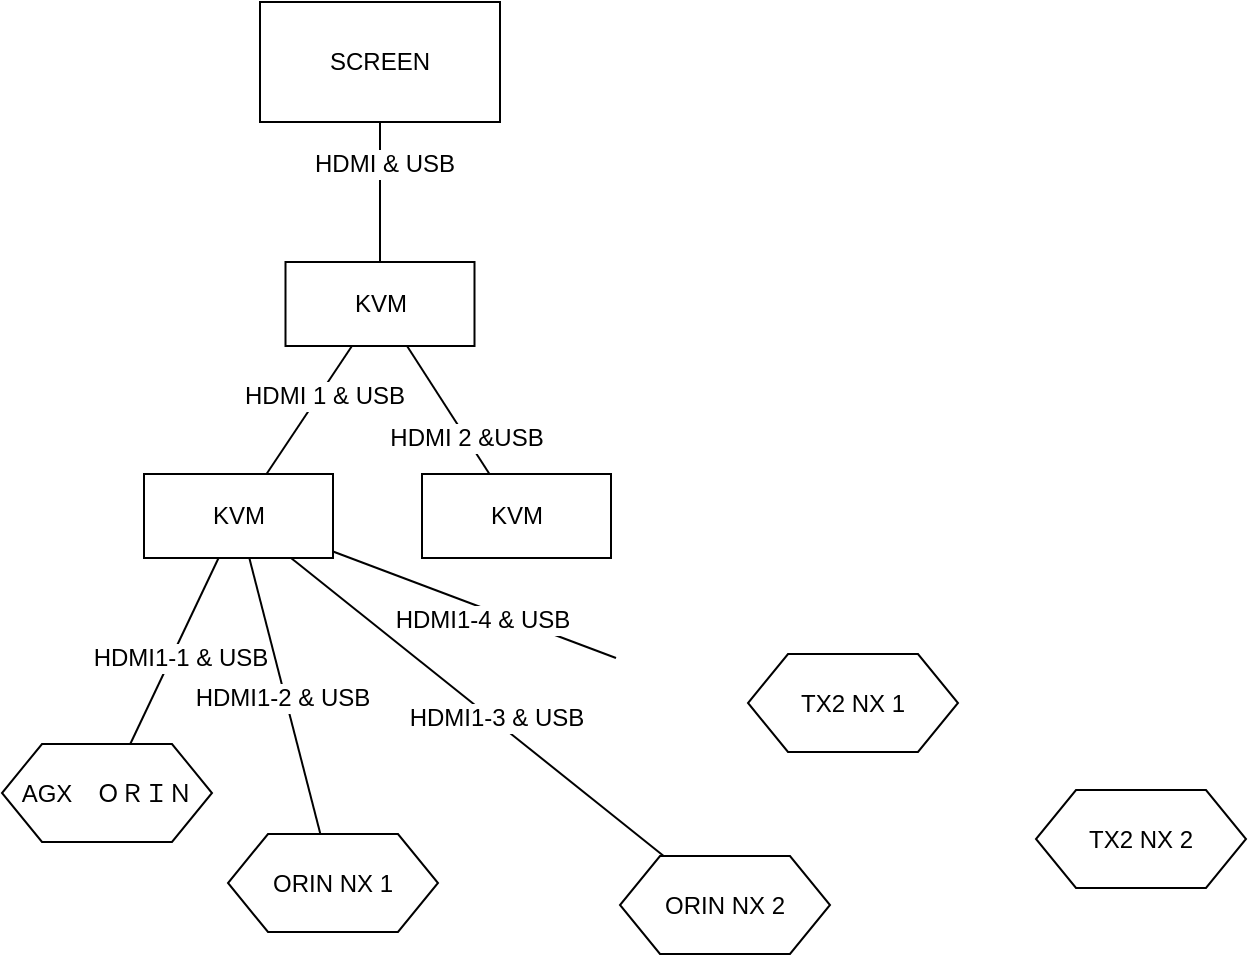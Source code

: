 <mxfile version="24.8.6">
  <diagram name="第 1 页" id="8HyxAwnPCLoS_49KYOfU">
    <mxGraphModel dx="1507" dy="1065" grid="0" gridSize="10" guides="1" tooltips="1" connect="1" arrows="1" fold="1" page="0" pageScale="1" pageWidth="827" pageHeight="1169" math="0" shadow="0">
      <root>
        <mxCell id="0" />
        <mxCell id="1" parent="0" />
        <mxCell id="QlUKUto3WHlcuCq8jtGr-1" value="SCREEN" style="rounded=0;whiteSpace=wrap;html=1;" vertex="1" parent="1">
          <mxGeometry x="-67" y="-52" width="120" height="60" as="geometry" />
        </mxCell>
        <mxCell id="QlUKUto3WHlcuCq8jtGr-2" value="KVM" style="rounded=0;whiteSpace=wrap;html=1;" vertex="1" parent="1">
          <mxGeometry x="-54.25" y="78" width="94.5" height="42" as="geometry" />
        </mxCell>
        <mxCell id="QlUKUto3WHlcuCq8jtGr-3" value="" style="endArrow=none;html=1;rounded=0;fontSize=12;startSize=8;endSize=8;curved=1;" edge="1" parent="1">
          <mxGeometry width="50" height="50" relative="1" as="geometry">
            <mxPoint x="-7" y="78" as="sourcePoint" />
            <mxPoint x="-7" y="8" as="targetPoint" />
          </mxGeometry>
        </mxCell>
        <mxCell id="QlUKUto3WHlcuCq8jtGr-8" value="HDMI &amp;amp; USB" style="edgeLabel;html=1;align=center;verticalAlign=middle;resizable=0;points=[];fontSize=12;" vertex="1" connectable="0" parent="QlUKUto3WHlcuCq8jtGr-3">
          <mxGeometry x="0.419" y="-2" relative="1" as="geometry">
            <mxPoint as="offset" />
          </mxGeometry>
        </mxCell>
        <mxCell id="QlUKUto3WHlcuCq8jtGr-4" value="KVM" style="rounded=0;whiteSpace=wrap;html=1;" vertex="1" parent="1">
          <mxGeometry x="14" y="184" width="94.5" height="42" as="geometry" />
        </mxCell>
        <mxCell id="QlUKUto3WHlcuCq8jtGr-5" value="KVM" style="rounded=0;whiteSpace=wrap;html=1;" vertex="1" parent="1">
          <mxGeometry x="-125" y="184" width="94.5" height="42" as="geometry" />
        </mxCell>
        <mxCell id="QlUKUto3WHlcuCq8jtGr-6" value="" style="endArrow=none;html=1;rounded=0;fontSize=12;startSize=8;endSize=8;curved=1;" edge="1" parent="1" source="QlUKUto3WHlcuCq8jtGr-5" target="QlUKUto3WHlcuCq8jtGr-2">
          <mxGeometry width="50" height="50" relative="1" as="geometry">
            <mxPoint x="175" y="225" as="sourcePoint" />
            <mxPoint x="225" y="175" as="targetPoint" />
          </mxGeometry>
        </mxCell>
        <mxCell id="QlUKUto3WHlcuCq8jtGr-9" value="HDMI 1 &amp;amp; USB" style="edgeLabel;html=1;align=center;verticalAlign=middle;resizable=0;points=[];fontSize=12;" vertex="1" connectable="0" parent="QlUKUto3WHlcuCq8jtGr-6">
          <mxGeometry x="0.272" y="-2" relative="1" as="geometry">
            <mxPoint as="offset" />
          </mxGeometry>
        </mxCell>
        <mxCell id="QlUKUto3WHlcuCq8jtGr-7" value="" style="endArrow=none;html=1;rounded=0;fontSize=12;startSize=8;endSize=8;curved=1;" edge="1" parent="1" source="QlUKUto3WHlcuCq8jtGr-4" target="QlUKUto3WHlcuCq8jtGr-2">
          <mxGeometry width="50" height="50" relative="1" as="geometry">
            <mxPoint x="175" y="225" as="sourcePoint" />
            <mxPoint x="225" y="175" as="targetPoint" />
          </mxGeometry>
        </mxCell>
        <mxCell id="QlUKUto3WHlcuCq8jtGr-10" value="HDMI 2 &amp;amp;USB" style="edgeLabel;html=1;align=center;verticalAlign=middle;resizable=0;points=[];fontSize=12;" vertex="1" connectable="0" parent="QlUKUto3WHlcuCq8jtGr-7">
          <mxGeometry x="-0.407" y="1" relative="1" as="geometry">
            <mxPoint x="1" as="offset" />
          </mxGeometry>
        </mxCell>
        <mxCell id="QlUKUto3WHlcuCq8jtGr-11" value="AGX　&lt;span style=&quot;background-color: initial;&quot;&gt;ＯＲＩＮ&lt;/span&gt;" style="shape=hexagon;perimeter=hexagonPerimeter2;whiteSpace=wrap;html=1;fixedSize=1;" vertex="1" parent="1">
          <mxGeometry x="-196" y="319" width="105" height="49" as="geometry" />
        </mxCell>
        <mxCell id="QlUKUto3WHlcuCq8jtGr-12" value="ORIN NX 1" style="shape=hexagon;perimeter=hexagonPerimeter2;whiteSpace=wrap;html=1;fixedSize=1;" vertex="1" parent="1">
          <mxGeometry x="-83" y="364" width="105" height="49" as="geometry" />
        </mxCell>
        <mxCell id="QlUKUto3WHlcuCq8jtGr-13" value="ORIN NX 2" style="shape=hexagon;perimeter=hexagonPerimeter2;whiteSpace=wrap;html=1;fixedSize=1;" vertex="1" parent="1">
          <mxGeometry x="113" y="375" width="105" height="49" as="geometry" />
        </mxCell>
        <mxCell id="QlUKUto3WHlcuCq8jtGr-14" value="TX2 NX 1" style="shape=hexagon;perimeter=hexagonPerimeter2;whiteSpace=wrap;html=1;fixedSize=1;" vertex="1" parent="1">
          <mxGeometry x="177" y="274" width="105" height="49" as="geometry" />
        </mxCell>
        <mxCell id="QlUKUto3WHlcuCq8jtGr-15" value="TX2 NX 2" style="shape=hexagon;perimeter=hexagonPerimeter2;whiteSpace=wrap;html=1;fixedSize=1;" vertex="1" parent="1">
          <mxGeometry x="321" y="342" width="105" height="49" as="geometry" />
        </mxCell>
        <mxCell id="QlUKUto3WHlcuCq8jtGr-19" value="" style="endArrow=none;html=1;rounded=0;fontSize=12;startSize=8;endSize=8;curved=1;" edge="1" parent="1" source="QlUKUto3WHlcuCq8jtGr-11" target="QlUKUto3WHlcuCq8jtGr-5">
          <mxGeometry width="50" height="50" relative="1" as="geometry">
            <mxPoint x="175" y="225" as="sourcePoint" />
            <mxPoint x="225" y="175" as="targetPoint" />
          </mxGeometry>
        </mxCell>
        <mxCell id="QlUKUto3WHlcuCq8jtGr-20" value="HDMI1-1 &amp;amp; USB" style="edgeLabel;html=1;align=center;verticalAlign=middle;resizable=0;points=[];fontSize=12;" vertex="1" connectable="0" parent="QlUKUto3WHlcuCq8jtGr-19">
          <mxGeometry x="-0.026" y="-4" relative="1" as="geometry">
            <mxPoint as="offset" />
          </mxGeometry>
        </mxCell>
        <mxCell id="QlUKUto3WHlcuCq8jtGr-21" value="" style="endArrow=none;html=1;rounded=0;fontSize=12;startSize=8;endSize=8;curved=1;" edge="1" parent="1" source="QlUKUto3WHlcuCq8jtGr-12" target="QlUKUto3WHlcuCq8jtGr-5">
          <mxGeometry width="50" height="50" relative="1" as="geometry">
            <mxPoint x="175" y="225" as="sourcePoint" />
            <mxPoint x="225" y="175" as="targetPoint" />
          </mxGeometry>
        </mxCell>
        <mxCell id="QlUKUto3WHlcuCq8jtGr-22" value="HDMI1-2 &amp;amp; USB" style="edgeLabel;html=1;align=center;verticalAlign=middle;resizable=0;points=[];fontSize=12;" vertex="1" connectable="0" parent="QlUKUto3WHlcuCq8jtGr-21">
          <mxGeometry x="-0.013" y="2" relative="1" as="geometry">
            <mxPoint as="offset" />
          </mxGeometry>
        </mxCell>
        <mxCell id="QlUKUto3WHlcuCq8jtGr-23" value="" style="endArrow=none;html=1;rounded=0;fontSize=12;startSize=8;endSize=8;curved=1;" edge="1" parent="1" source="QlUKUto3WHlcuCq8jtGr-13" target="QlUKUto3WHlcuCq8jtGr-5">
          <mxGeometry width="50" height="50" relative="1" as="geometry">
            <mxPoint x="175" y="225" as="sourcePoint" />
            <mxPoint x="225" y="175" as="targetPoint" />
          </mxGeometry>
        </mxCell>
        <mxCell id="QlUKUto3WHlcuCq8jtGr-24" value="HDMI1-3 &amp;amp; USB" style="edgeLabel;html=1;align=center;verticalAlign=middle;resizable=0;points=[];fontSize=12;" vertex="1" connectable="0" parent="QlUKUto3WHlcuCq8jtGr-23">
          <mxGeometry x="-0.085" y="-1" relative="1" as="geometry">
            <mxPoint as="offset" />
          </mxGeometry>
        </mxCell>
        <mxCell id="QlUKUto3WHlcuCq8jtGr-25" value="" style="endArrow=none;html=1;rounded=0;fontSize=12;startSize=8;endSize=8;curved=1;" edge="1" parent="1" target="QlUKUto3WHlcuCq8jtGr-5">
          <mxGeometry width="50" height="50" relative="1" as="geometry">
            <mxPoint x="111" y="276" as="sourcePoint" />
            <mxPoint x="225" y="175" as="targetPoint" />
          </mxGeometry>
        </mxCell>
        <mxCell id="QlUKUto3WHlcuCq8jtGr-26" value="HDMI1-4 &amp;amp; USB" style="edgeLabel;html=1;align=center;verticalAlign=middle;resizable=0;points=[];fontSize=12;" vertex="1" connectable="0" parent="QlUKUto3WHlcuCq8jtGr-25">
          <mxGeometry x="-0.071" y="6" relative="1" as="geometry">
            <mxPoint as="offset" />
          </mxGeometry>
        </mxCell>
      </root>
    </mxGraphModel>
  </diagram>
</mxfile>
